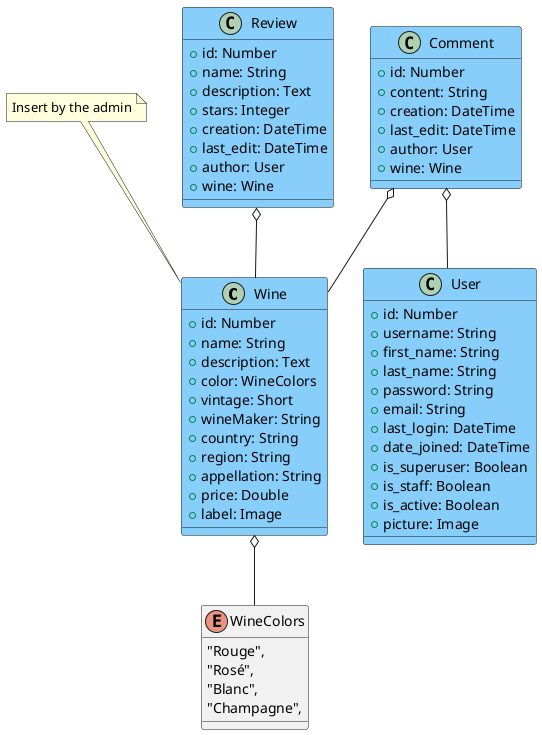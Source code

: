@startuml Overview

class Wine #LightSkyBlue {
    + id: Number
    + name: String
    + description: Text
    + color: WineColors
    + vintage: Short
    + wineMaker: String
    + country: String
    + region: String
    + appellation: String
    + price: Double
    + label: Image
}
Wine o-- WineColors
note top of Wine
Insert by the admin
end note

class Review #LightSkyBlue {
    + id: Number
    + name: String
    + description: Text
    + stars: Integer
    + creation: DateTime
    + last_edit: DateTime
    + author: User
    + wine: Wine
}
Review o-- Wine

class Comment #LightSkyBlue {
    + id: Number
    + content: String
    + creation: DateTime
    + last_edit: DateTime
    + author: User
    + wine: Wine
}
Comment o-- Wine
Comment o-- User

class User #LightSkyBlue {
    + id: Number
    + username: String
    + first_name: String
    + last_name: String
    + password: String
    + email: String
    + last_login: DateTime
    + date_joined: DateTime
    + is_superuser: Boolean
    + is_staff: Boolean
    + is_active: Boolean
    + picture: Image
}

Enum WineColors {
    "Rouge",
    "Rosé",
    "Blanc",
    "Champagne",
}

@enduml